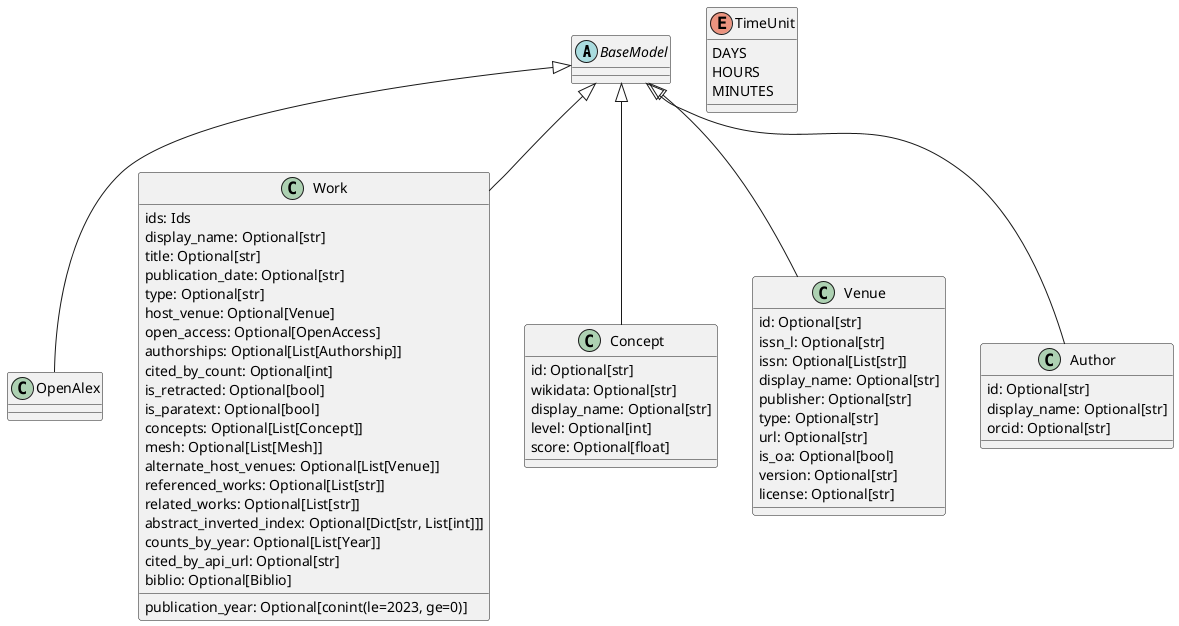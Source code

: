 @startuml
'https://plantuml.com/class-diagram

abstract class BaseModel

BaseModel <|-- OpenAlex
BaseModel <|-- Work
BaseModel <|-- Concept
BaseModel <|-- Venue
BaseModel <|-- Author

class Work {
    ids: Ids
    display_name: Optional[str]
    title: Optional[str]
    publication_year: Optional[conint(le=2023, ge=0)]
    publication_date: Optional[str]
    type: Optional[str]
    host_venue: Optional[Venue]
    open_access: Optional[OpenAccess]
    authorships: Optional[List[Authorship]]
    cited_by_count: Optional[int]
    is_retracted: Optional[bool]
    is_paratext: Optional[bool]
    concepts: Optional[List[Concept]]
    mesh: Optional[List[Mesh]]
    alternate_host_venues: Optional[List[Venue]]
    referenced_works: Optional[List[str]]
    related_works: Optional[List[str]]
    abstract_inverted_index: Optional[Dict[str, List[int]]]
    counts_by_year: Optional[List[Year]]
    cited_by_api_url: Optional[str]
    biblio: Optional[Biblio]

}
class Concept {
    id: Optional[str]
    wikidata: Optional[str]
    display_name: Optional[str]
    level: Optional[int]
    score: Optional[float]

}
class Venue {
    id: Optional[str]
    issn_l: Optional[str]
    issn: Optional[List[str]]
    display_name: Optional[str]
    publisher: Optional[str]
    type: Optional[str]
    url: Optional[str]
    is_oa: Optional[bool]
    version: Optional[str]
    license: Optional[str]
}

class Author{
    id: Optional[str]
    display_name: Optional[str]
    orcid: Optional[str]
}

enum TimeUnit {
DAYS
HOURS
MINUTES
}

@enduml
